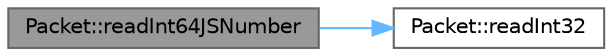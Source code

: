 digraph "Packet::readInt64JSNumber"
{
 // INTERACTIVE_SVG=YES
 // LATEX_PDF_SIZE
  bgcolor="transparent";
  edge [fontname=Helvetica,fontsize=10,labelfontname=Helvetica,labelfontsize=10];
  node [fontname=Helvetica,fontsize=10,shape=box,height=0.2,width=0.4];
  rankdir="LR";
  Node1 [id="Node000001",label="Packet::readInt64JSNumber",height=0.2,width=0.4,color="gray40", fillcolor="grey60", style="filled", fontcolor="black",tooltip=" "];
  Node1 -> Node2 [id="edge1_Node000001_Node000002",color="steelblue1",style="solid",tooltip=" "];
  Node2 [id="Node000002",label="Packet::readInt32",height=0.2,width=0.4,color="grey40", fillcolor="white", style="filled",URL="$d9/dd4/a00776_ac20e8bc51022a0972e8070c7c90c021e.html#ac20e8bc51022a0972e8070c7c90c021e",tooltip=" "];
}
